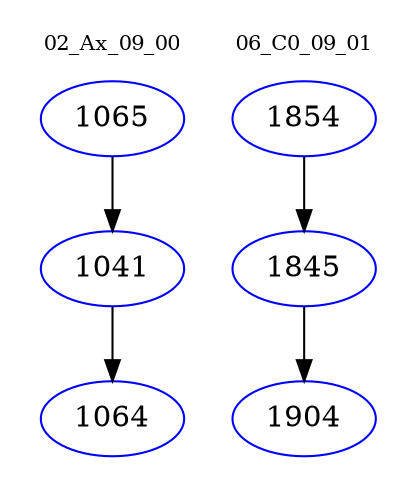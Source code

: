 digraph{
subgraph cluster_0 {
color = white
label = "02_Ax_09_00";
fontsize=10;
T0_1065 [label="1065", color="blue"]
T0_1065 -> T0_1041 [color="black"]
T0_1041 [label="1041", color="blue"]
T0_1041 -> T0_1064 [color="black"]
T0_1064 [label="1064", color="blue"]
}
subgraph cluster_1 {
color = white
label = "06_C0_09_01";
fontsize=10;
T1_1854 [label="1854", color="blue"]
T1_1854 -> T1_1845 [color="black"]
T1_1845 [label="1845", color="blue"]
T1_1845 -> T1_1904 [color="black"]
T1_1904 [label="1904", color="blue"]
}
}
